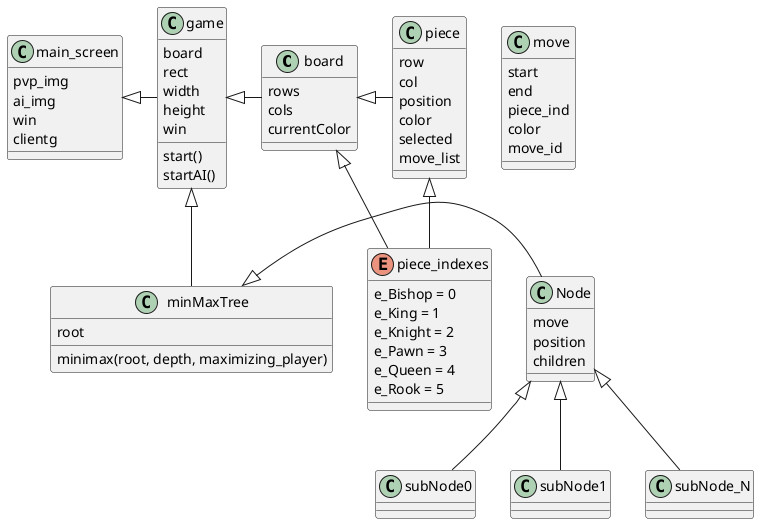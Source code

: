 @startuml
'https://plantuml.com/class-diagram

class board {
rows
cols
currentColor
}
class piece {
row
col
position
color
selected
move_list
}
class main_screen {
pvp_img
ai_img
win
clientg
}
class game {
        board
        rect
        width
        height
        win
        start()
        startAI()
}
class move {
start
end
piece_ind
color
move_id
}
class Node {
move
position
children
}
class minMaxTree {
root
minimax(root, depth, maximizing_player)
}

board <|- piece
game <|- board

main_screen <|- game
minMaxTree <|- Node
Node <|-- subNode0
Node <|-- subNode1
Node <|-- subNode_N
game <|-- minMaxTree
board <|-- piece_indexes
piece <|-- piece_indexes

enum piece_indexes {
    e_Bishop = 0
    e_King = 1
    e_Knight = 2
    e_Pawn = 3
    e_Queen = 4
    e_Rook = 5
}

@enduml